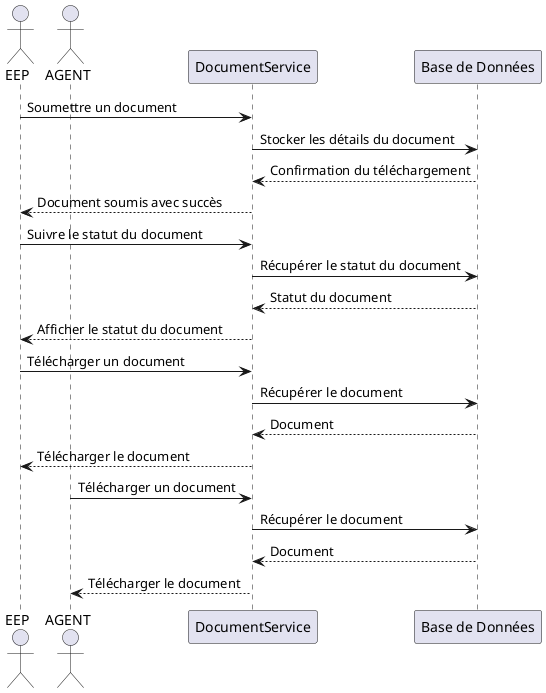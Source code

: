 @startuml file
actor EEP
actor AGENT

participant "DocumentService" as DocumentService
participant "Base de Données" as BD

EEP -> DocumentService: Soumettre un document
DocumentService -> BD: Stocker les détails du document
BD --> DocumentService: Confirmation du téléchargement
DocumentService --> EEP: Document soumis avec succès

EEP -> DocumentService: Suivre le statut du document
DocumentService -> BD: Récupérer le statut du document
BD --> DocumentService: Statut du document
DocumentService --> EEP: Afficher le statut du document

EEP -> DocumentService: Télécharger un document
DocumentService -> BD: Récupérer le document
BD --> DocumentService: Document
DocumentService --> EEP: Télécharger le document

AGENT -> DocumentService: Télécharger un document
DocumentService -> BD: Récupérer le document
BD --> DocumentService: Document
DocumentService --> AGENT: Télécharger le document

@enduml

